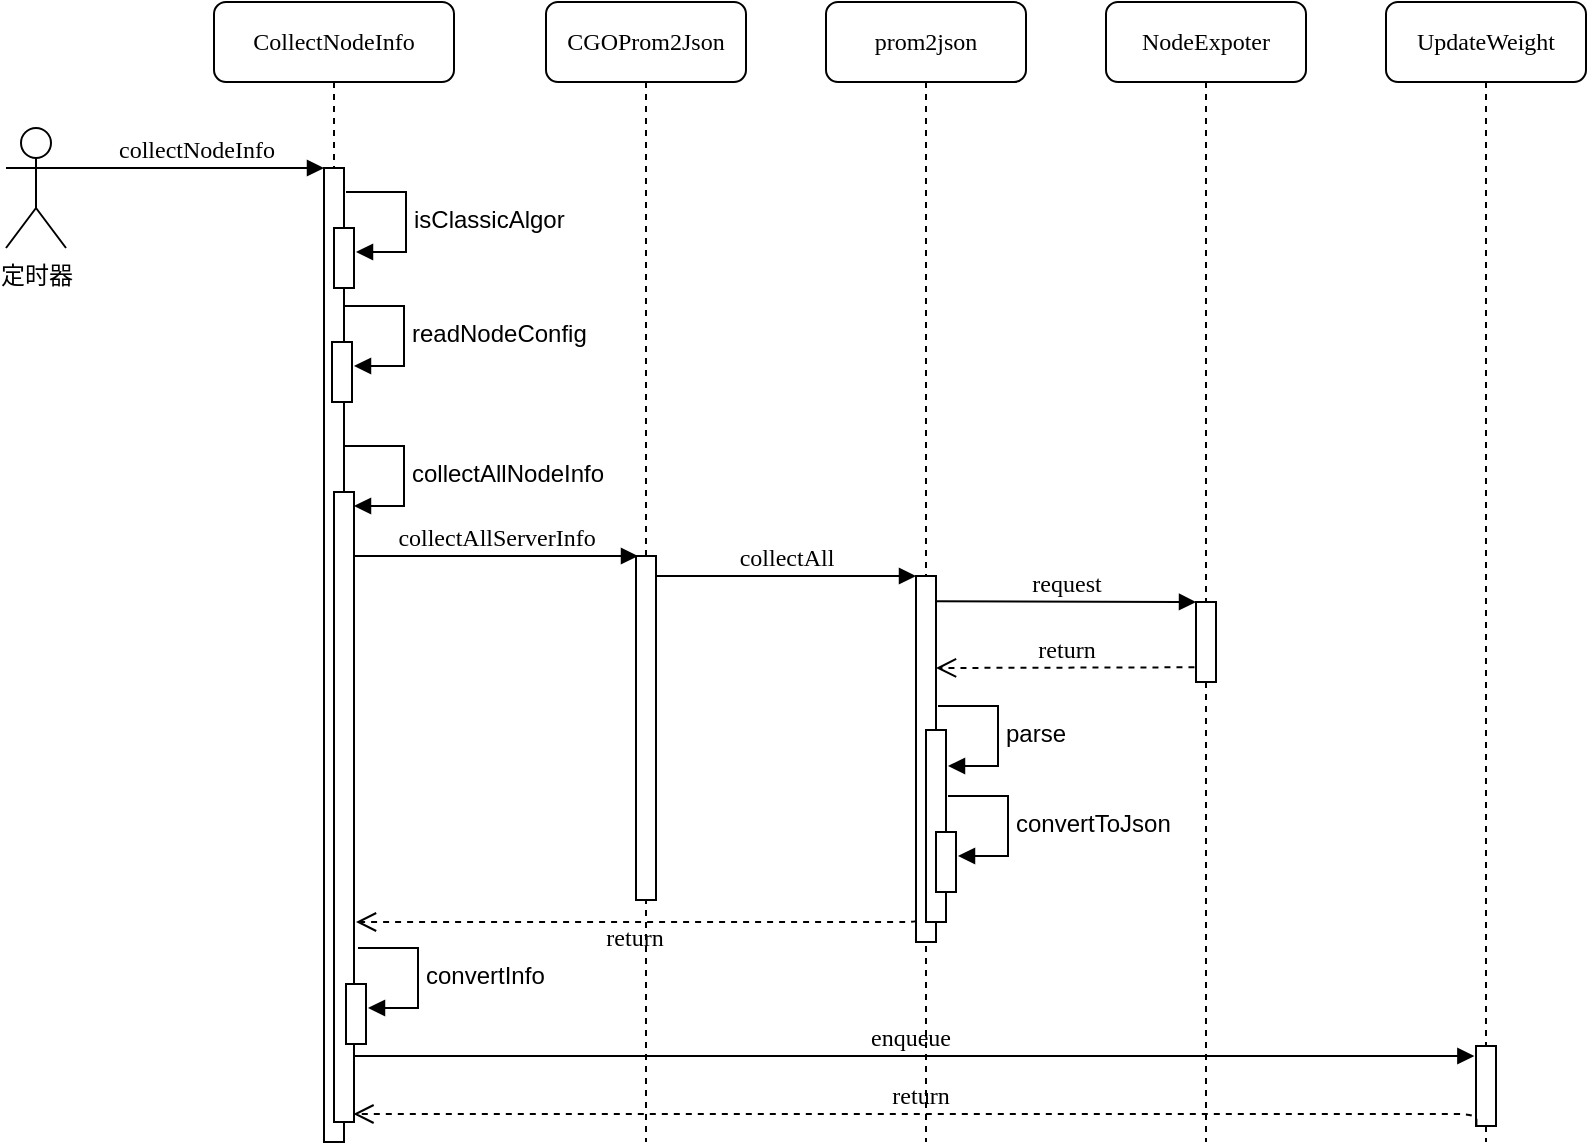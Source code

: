 <mxfile version="21.1.4" type="github">
  <diagram name="Page-1" id="13e1069c-82ec-6db2-03f1-153e76fe0fe0">
    <mxGraphModel dx="121" dy="557" grid="1" gridSize="10" guides="1" tooltips="1" connect="1" arrows="1" fold="1" page="1" pageScale="1" pageWidth="1100" pageHeight="850" background="none" math="0" shadow="0">
      <root>
        <mxCell id="0" />
        <mxCell id="1" parent="0" />
        <mxCell id="z_axLbrETJpaAguhvrRl-1" value="CollectNodeInfo" style="shape=umlLifeline;perimeter=lifelinePerimeter;whiteSpace=wrap;html=1;container=1;collapsible=0;recursiveResize=0;outlineConnect=0;rounded=1;shadow=0;comic=0;labelBackgroundColor=none;strokeWidth=1;fontFamily=Verdana;fontSize=12;align=center;" parent="1" vertex="1">
          <mxGeometry x="1384" y="140" width="120" height="570" as="geometry" />
        </mxCell>
        <mxCell id="z_axLbrETJpaAguhvrRl-2" value="" style="html=1;points=[];perimeter=orthogonalPerimeter;rounded=0;shadow=0;comic=0;labelBackgroundColor=none;strokeWidth=1;fontFamily=Verdana;fontSize=12;align=center;" parent="z_axLbrETJpaAguhvrRl-1" vertex="1">
          <mxGeometry x="55" y="83" width="10" height="487" as="geometry" />
        </mxCell>
        <mxCell id="z_axLbrETJpaAguhvrRl-6" value="CGOProm2Json" style="shape=umlLifeline;perimeter=lifelinePerimeter;whiteSpace=wrap;html=1;container=1;collapsible=0;recursiveResize=0;outlineConnect=0;rounded=1;shadow=0;comic=0;labelBackgroundColor=none;strokeWidth=1;fontFamily=Verdana;fontSize=12;align=center;" parent="1" vertex="1">
          <mxGeometry x="1550" y="140" width="100" height="570" as="geometry" />
        </mxCell>
        <mxCell id="z_axLbrETJpaAguhvrRl-7" value="" style="html=1;points=[];perimeter=orthogonalPerimeter;rounded=0;shadow=0;comic=0;labelBackgroundColor=none;strokeWidth=1;fontFamily=Verdana;fontSize=12;align=center;" parent="z_axLbrETJpaAguhvrRl-6" vertex="1">
          <mxGeometry x="45" y="277" width="10" height="172" as="geometry" />
        </mxCell>
        <mxCell id="z_axLbrETJpaAguhvrRl-8" value="prom2json" style="shape=umlLifeline;perimeter=lifelinePerimeter;whiteSpace=wrap;html=1;container=1;collapsible=0;recursiveResize=0;outlineConnect=0;rounded=1;shadow=0;comic=0;labelBackgroundColor=none;strokeWidth=1;fontFamily=Verdana;fontSize=12;align=center;" parent="1" vertex="1">
          <mxGeometry x="1690" y="140" width="100" height="570" as="geometry" />
        </mxCell>
        <mxCell id="z_axLbrETJpaAguhvrRl-9" value="" style="html=1;points=[];perimeter=orthogonalPerimeter;rounded=0;shadow=0;comic=0;labelBackgroundColor=none;strokeWidth=1;fontFamily=Verdana;fontSize=12;align=center;" parent="z_axLbrETJpaAguhvrRl-8" vertex="1">
          <mxGeometry x="45" y="287" width="10" height="183" as="geometry" />
        </mxCell>
        <mxCell id="z_axLbrETJpaAguhvrRl-10" value="" style="html=1;points=[];perimeter=orthogonalPerimeter;rounded=0;shadow=0;comic=0;labelBackgroundColor=none;strokeWidth=1;fontFamily=Verdana;fontSize=12;align=center;" parent="z_axLbrETJpaAguhvrRl-8" vertex="1">
          <mxGeometry x="50" y="364" width="10" height="96" as="geometry" />
        </mxCell>
        <mxCell id="z_axLbrETJpaAguhvrRl-12" value="NodeExpoter" style="shape=umlLifeline;perimeter=lifelinePerimeter;whiteSpace=wrap;html=1;container=1;collapsible=0;recursiveResize=0;outlineConnect=0;rounded=1;shadow=0;comic=0;labelBackgroundColor=none;strokeWidth=1;fontFamily=Verdana;fontSize=12;align=center;" parent="1" vertex="1">
          <mxGeometry x="1830" y="140" width="100" height="570" as="geometry" />
        </mxCell>
        <mxCell id="z_axLbrETJpaAguhvrRl-13" value="" style="html=1;points=[];perimeter=orthogonalPerimeter;rounded=0;shadow=0;comic=0;labelBackgroundColor=none;strokeWidth=1;fontFamily=Verdana;fontSize=12;align=center;" parent="z_axLbrETJpaAguhvrRl-12" vertex="1">
          <mxGeometry x="45" y="300" width="10" height="40" as="geometry" />
        </mxCell>
        <mxCell id="z_axLbrETJpaAguhvrRl-14" value="collectAll" style="html=1;verticalAlign=bottom;endArrow=block;labelBackgroundColor=none;fontFamily=Verdana;fontSize=12;edgeStyle=elbowEdgeStyle;elbow=vertical;" parent="1" source="z_axLbrETJpaAguhvrRl-7" target="z_axLbrETJpaAguhvrRl-9" edge="1">
          <mxGeometry relative="1" as="geometry">
            <mxPoint x="1660" y="297" as="sourcePoint" />
            <Array as="points">
              <mxPoint x="1680" y="427" />
              <mxPoint x="1660" y="417" />
              <mxPoint x="1710" y="367" />
              <mxPoint x="1670" y="357" />
            </Array>
            <mxPoint as="offset" />
          </mxGeometry>
        </mxCell>
        <mxCell id="z_axLbrETJpaAguhvrRl-15" value="request" style="html=1;verticalAlign=bottom;endArrow=block;entryX=0;entryY=0;labelBackgroundColor=none;fontFamily=Verdana;fontSize=12;edgeStyle=elbowEdgeStyle;elbow=vertical;" parent="1" target="z_axLbrETJpaAguhvrRl-13" edge="1">
          <mxGeometry relative="1" as="geometry">
            <mxPoint x="1745" y="439.667" as="sourcePoint" />
          </mxGeometry>
        </mxCell>
        <mxCell id="z_axLbrETJpaAguhvrRl-16" value="return" style="html=1;verticalAlign=bottom;endArrow=open;dashed=1;endSize=8;labelBackgroundColor=none;fontFamily=Verdana;fontSize=12;edgeStyle=elbowEdgeStyle;elbow=vertical;exitX=-0.077;exitY=0.991;exitDx=0;exitDy=0;exitPerimeter=0;" parent="1" edge="1">
          <mxGeometry relative="1" as="geometry">
            <mxPoint x="1745" y="473" as="targetPoint" />
            <Array as="points">
              <mxPoint x="1825" y="473" />
              <mxPoint x="1825" y="419" />
              <mxPoint x="1855" y="419" />
            </Array>
            <mxPoint x="1874.23" y="472.64" as="sourcePoint" />
          </mxGeometry>
        </mxCell>
        <mxCell id="z_axLbrETJpaAguhvrRl-17" value="return" style="html=1;verticalAlign=bottom;endArrow=open;dashed=1;endSize=8;labelBackgroundColor=none;fontFamily=Verdana;fontSize=12;edgeStyle=elbowEdgeStyle;elbow=vertical;" parent="1" edge="1">
          <mxGeometry x="0.014" y="17" relative="1" as="geometry">
            <mxPoint x="1455" y="600" as="targetPoint" />
            <Array as="points">
              <mxPoint x="1740" y="600" />
              <mxPoint x="1610" y="618" />
              <mxPoint x="1600" y="625" />
            </Array>
            <mxPoint x="1735" y="599" as="sourcePoint" />
            <mxPoint as="offset" />
          </mxGeometry>
        </mxCell>
        <mxCell id="z_axLbrETJpaAguhvrRl-18" value="collectNodeInfo" style="html=1;verticalAlign=bottom;endArrow=block;entryX=0;entryY=0;labelBackgroundColor=none;fontFamily=Verdana;fontSize=12;edgeStyle=elbowEdgeStyle;elbow=vertical;" parent="1" source="z_axLbrETJpaAguhvrRl-20" target="z_axLbrETJpaAguhvrRl-2" edge="1">
          <mxGeometry x="0.008" relative="1" as="geometry">
            <mxPoint x="1284.33" y="224.32" as="sourcePoint" />
            <mxPoint as="offset" />
          </mxGeometry>
        </mxCell>
        <mxCell id="z_axLbrETJpaAguhvrRl-20" value="定时器" style="shape=umlActor;verticalLabelPosition=bottom;verticalAlign=top;html=1;outlineConnect=0;fontSize=12;" parent="1" vertex="1">
          <mxGeometry x="1280" y="203" width="30" height="60" as="geometry" />
        </mxCell>
        <mxCell id="z_axLbrETJpaAguhvrRl-21" value="collectAllServerInfo" style="html=1;verticalAlign=bottom;endArrow=block;entryX=0;entryY=0;labelBackgroundColor=none;fontFamily=Verdana;fontSize=12;edgeStyle=elbowEdgeStyle;elbow=vertical;startArrow=none;" parent="1" edge="1">
          <mxGeometry relative="1" as="geometry">
            <mxPoint x="1454" y="417" as="sourcePoint" />
            <mxPoint x="1596" y="417" as="targetPoint" />
            <mxPoint as="offset" />
          </mxGeometry>
        </mxCell>
        <mxCell id="z_axLbrETJpaAguhvrRl-22" value="UpdateWeight" style="shape=umlLifeline;perimeter=lifelinePerimeter;whiteSpace=wrap;html=1;container=1;collapsible=0;recursiveResize=0;outlineConnect=0;rounded=1;shadow=0;comic=0;labelBackgroundColor=none;strokeWidth=1;fontFamily=Verdana;fontSize=12;align=center;" parent="1" vertex="1">
          <mxGeometry x="1970" y="140" width="100" height="570" as="geometry" />
        </mxCell>
        <mxCell id="z_axLbrETJpaAguhvrRl-23" value="" style="html=1;points=[];perimeter=orthogonalPerimeter;rounded=0;shadow=0;comic=0;labelBackgroundColor=none;strokeWidth=1;fontFamily=Verdana;fontSize=12;align=center;" parent="z_axLbrETJpaAguhvrRl-22" vertex="1">
          <mxGeometry x="45" y="522" width="10" height="40" as="geometry" />
        </mxCell>
        <mxCell id="z_axLbrETJpaAguhvrRl-24" value="enqueue" style="html=1;verticalAlign=bottom;endArrow=block;labelBackgroundColor=none;fontFamily=Verdana;fontSize=12;edgeStyle=elbowEdgeStyle;elbow=vertical;entryX=-0.081;entryY=0.027;entryDx=0;entryDy=0;entryPerimeter=0;" parent="1" edge="1">
          <mxGeometry relative="1" as="geometry">
            <mxPoint x="1450" y="667" as="sourcePoint" />
            <mxPoint x="2014.19" y="667.08" as="targetPoint" />
            <Array as="points">
              <mxPoint x="2020" y="667" />
              <mxPoint x="1740" y="671" />
            </Array>
          </mxGeometry>
        </mxCell>
        <mxCell id="z_axLbrETJpaAguhvrRl-25" value="return" style="html=1;verticalAlign=bottom;endArrow=open;dashed=1;endSize=8;labelBackgroundColor=none;fontFamily=Verdana;fontSize=12;edgeStyle=elbowEdgeStyle;elbow=vertical;exitX=0.02;exitY=0.987;exitDx=0;exitDy=0;exitPerimeter=0;entryX=0.972;entryY=0.989;entryDx=0;entryDy=0;entryPerimeter=0;" parent="1" source="z_axLbrETJpaAguhvrRl-23" target="z_axLbrETJpaAguhvrRl-28" edge="1">
          <mxGeometry relative="1" as="geometry">
            <mxPoint x="1450.52" y="696.16" as="targetPoint" />
            <Array as="points">
              <mxPoint x="1680" y="696" />
              <mxPoint x="1821" y="693" />
              <mxPoint x="1791" y="702" />
              <mxPoint x="1891" y="715" />
              <mxPoint x="1881" y="722" />
            </Array>
            <mxPoint x="2014" y="693" as="sourcePoint" />
          </mxGeometry>
        </mxCell>
        <mxCell id="z_axLbrETJpaAguhvrRl-27" value="" style="html=1;verticalAlign=bottom;endArrow=none;entryX=0;entryY=0;labelBackgroundColor=none;fontFamily=Verdana;fontSize=12;edgeStyle=elbowEdgeStyle;elbow=vertical;" parent="1" target="z_axLbrETJpaAguhvrRl-28" edge="1">
          <mxGeometry relative="1" as="geometry">
            <mxPoint x="1450" y="417" as="sourcePoint" />
            <mxPoint x="1596" y="417" as="targetPoint" />
            <mxPoint as="offset" />
          </mxGeometry>
        </mxCell>
        <mxCell id="z_axLbrETJpaAguhvrRl-28" value="" style="html=1;points=[];perimeter=orthogonalPerimeter;rounded=0;shadow=0;comic=0;labelBackgroundColor=none;strokeWidth=1;fontFamily=Verdana;fontSize=12;align=center;" parent="1" vertex="1">
          <mxGeometry x="1444" y="385" width="10" height="315" as="geometry" />
        </mxCell>
        <mxCell id="z_axLbrETJpaAguhvrRl-31" value="isClassicAlgor" style="html=1;align=left;spacingLeft=2;endArrow=block;rounded=0;edgeStyle=orthogonalEdgeStyle;curved=0;rounded=0;strokeWidth=1;fontSize=12;labelBackgroundColor=none;fontColor=default;" parent="1" edge="1">
          <mxGeometry x="0.023" relative="1" as="geometry">
            <mxPoint x="1450" y="235" as="sourcePoint" />
            <Array as="points">
              <mxPoint x="1480" y="265" />
            </Array>
            <mxPoint x="1455" y="265" as="targetPoint" />
            <mxPoint as="offset" />
          </mxGeometry>
        </mxCell>
        <mxCell id="z_axLbrETJpaAguhvrRl-32" value="" style="html=1;points=[];perimeter=orthogonalPerimeter;rounded=0;shadow=0;comic=0;labelBackgroundColor=none;strokeWidth=1;fontFamily=Verdana;fontSize=12;align=center;" parent="1" vertex="1">
          <mxGeometry x="1444" y="253" width="10" height="30" as="geometry" />
        </mxCell>
        <mxCell id="z_axLbrETJpaAguhvrRl-34" value="readNodeConfig" style="html=1;align=left;spacingLeft=2;endArrow=block;rounded=0;edgeStyle=orthogonalEdgeStyle;curved=0;rounded=0;strokeWidth=1;fontSize=12;labelBackgroundColor=none;fontColor=default;" parent="1" edge="1">
          <mxGeometry x="0.023" relative="1" as="geometry">
            <mxPoint x="1449" y="292" as="sourcePoint" />
            <Array as="points">
              <mxPoint x="1479" y="322" />
            </Array>
            <mxPoint x="1454" y="322" as="targetPoint" />
            <mxPoint as="offset" />
          </mxGeometry>
        </mxCell>
        <mxCell id="z_axLbrETJpaAguhvrRl-35" value="" style="html=1;points=[];perimeter=orthogonalPerimeter;rounded=0;shadow=0;comic=0;labelBackgroundColor=none;strokeWidth=1;fontFamily=Verdana;fontSize=12;align=center;" parent="1" vertex="1">
          <mxGeometry x="1443" y="310" width="10" height="30" as="geometry" />
        </mxCell>
        <mxCell id="z_axLbrETJpaAguhvrRl-36" value="collectAllNodeInfo" style="html=1;align=left;spacingLeft=2;endArrow=block;rounded=0;edgeStyle=orthogonalEdgeStyle;curved=0;rounded=0;strokeWidth=1;fontSize=12;labelBackgroundColor=none;fontColor=default;" parent="1" edge="1">
          <mxGeometry x="0.021" relative="1" as="geometry">
            <mxPoint x="1449" y="362" as="sourcePoint" />
            <Array as="points">
              <mxPoint x="1479" y="392" />
            </Array>
            <mxPoint x="1454" y="392" as="targetPoint" />
            <mxPoint as="offset" />
          </mxGeometry>
        </mxCell>
        <mxCell id="z_axLbrETJpaAguhvrRl-37" value="convertInfo" style="html=1;align=left;spacingLeft=2;endArrow=block;rounded=0;edgeStyle=orthogonalEdgeStyle;curved=0;rounded=0;strokeWidth=1;fontSize=12;labelBackgroundColor=none;fontColor=default;" parent="1" edge="1">
          <mxGeometry x="0.02" relative="1" as="geometry">
            <mxPoint x="1456" y="613" as="sourcePoint" />
            <Array as="points">
              <mxPoint x="1486" y="643" />
            </Array>
            <mxPoint x="1461" y="643" as="targetPoint" />
            <mxPoint as="offset" />
          </mxGeometry>
        </mxCell>
        <mxCell id="z_axLbrETJpaAguhvrRl-38" value="" style="html=1;points=[];perimeter=orthogonalPerimeter;rounded=0;shadow=0;comic=0;labelBackgroundColor=none;strokeWidth=1;fontFamily=Verdana;fontSize=12;align=center;" parent="1" vertex="1">
          <mxGeometry x="1450" y="631" width="10" height="30" as="geometry" />
        </mxCell>
        <mxCell id="z_axLbrETJpaAguhvrRl-39" value="convertToJson" style="html=1;align=left;spacingLeft=2;endArrow=block;rounded=0;edgeStyle=orthogonalEdgeStyle;curved=0;rounded=0;strokeWidth=1;fontSize=12;labelBackgroundColor=none;fontColor=default;" parent="1" edge="1">
          <mxGeometry x="0.02" relative="1" as="geometry">
            <mxPoint x="1751" y="537" as="sourcePoint" />
            <Array as="points">
              <mxPoint x="1781" y="567" />
            </Array>
            <mxPoint x="1756" y="567" as="targetPoint" />
            <mxPoint as="offset" />
          </mxGeometry>
        </mxCell>
        <mxCell id="z_axLbrETJpaAguhvrRl-40" value="" style="html=1;points=[];perimeter=orthogonalPerimeter;rounded=0;shadow=0;comic=0;labelBackgroundColor=none;strokeWidth=1;fontFamily=Verdana;fontSize=12;align=center;" parent="1" vertex="1">
          <mxGeometry x="1745" y="555" width="10" height="30" as="geometry" />
        </mxCell>
        <mxCell id="z_axLbrETJpaAguhvrRl-41" value="parse" style="html=1;align=left;spacingLeft=2;endArrow=block;rounded=0;edgeStyle=orthogonalEdgeStyle;curved=0;rounded=0;strokeWidth=1;fontSize=12;labelBackgroundColor=none;fontColor=default;" parent="1" edge="1">
          <mxGeometry x="0.02" relative="1" as="geometry">
            <mxPoint x="1746" y="492" as="sourcePoint" />
            <Array as="points">
              <mxPoint x="1776" y="522" />
            </Array>
            <mxPoint x="1751" y="522" as="targetPoint" />
            <mxPoint as="offset" />
          </mxGeometry>
        </mxCell>
      </root>
    </mxGraphModel>
  </diagram>
</mxfile>

